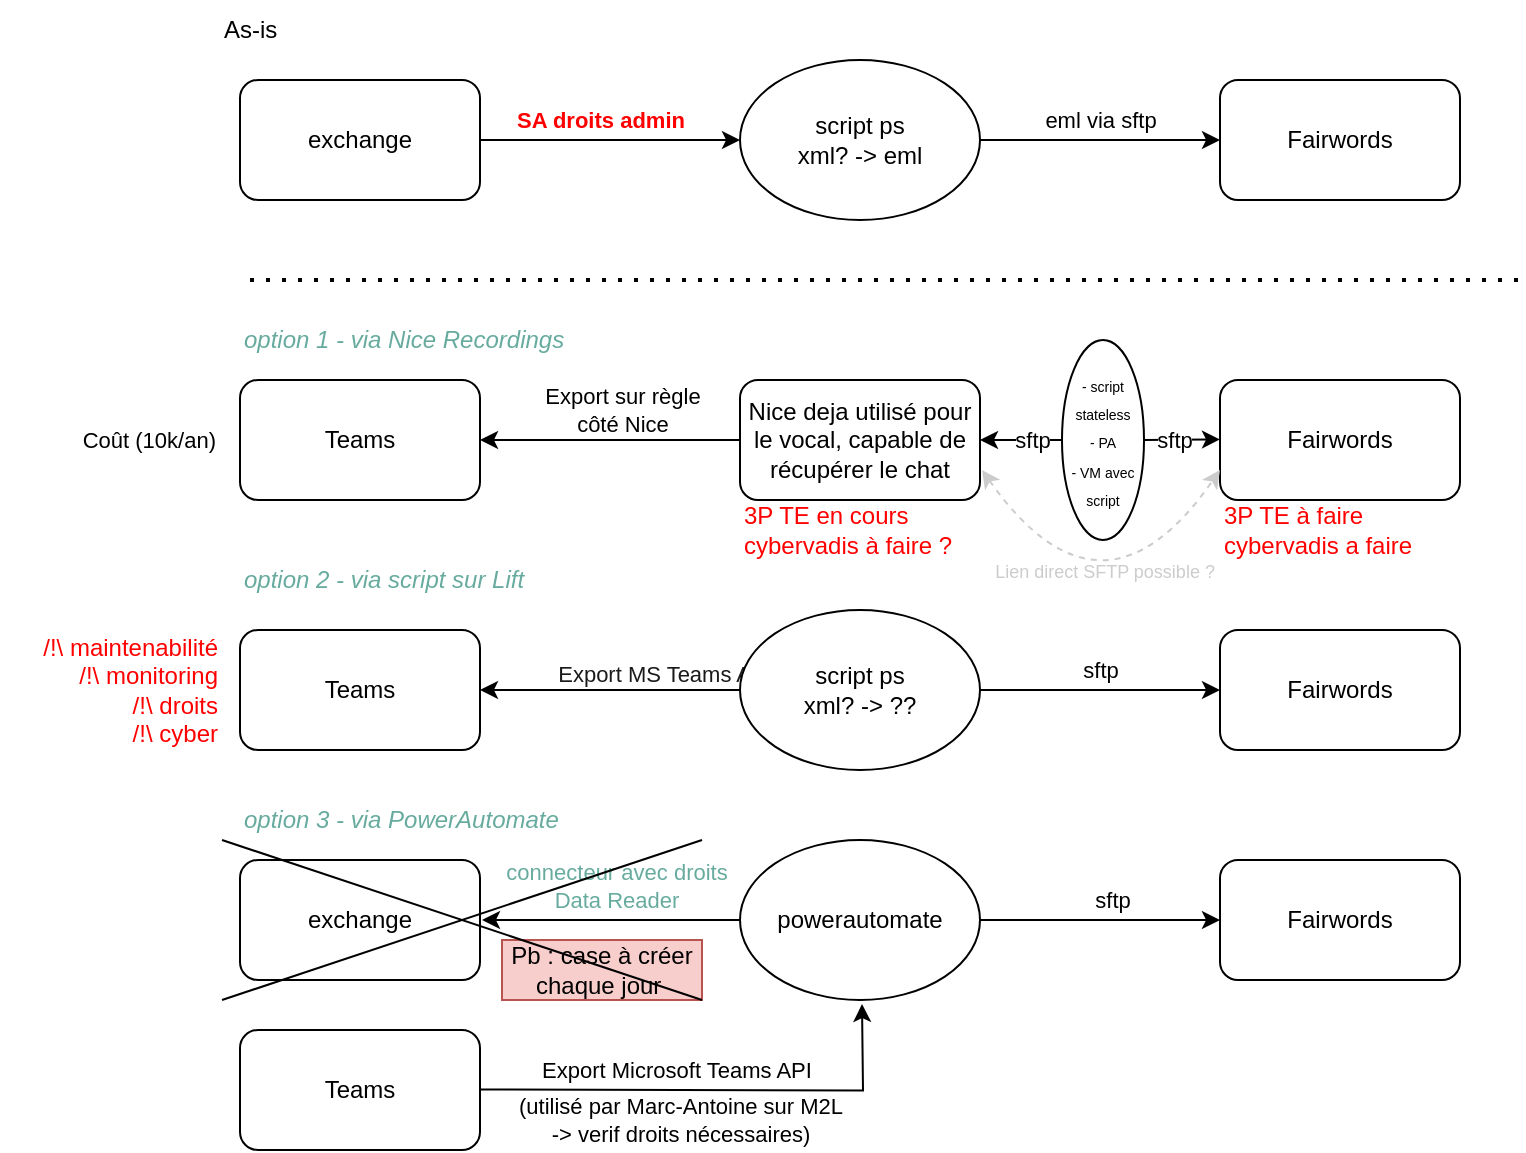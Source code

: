 <mxfile version="24.9.3">
  <diagram name="Page-1" id="-NQqGa7E1M3-6K60d0Gt">
    <mxGraphModel dx="1078" dy="527" grid="1" gridSize="10" guides="1" tooltips="1" connect="1" arrows="1" fold="1" page="1" pageScale="1" pageWidth="827" pageHeight="1169" math="0" shadow="0">
      <root>
        <mxCell id="0" />
        <mxCell id="1" parent="0" />
        <mxCell id="W6dLWdIMpy2pHT6UL7xk-37" style="edgeStyle=orthogonalEdgeStyle;rounded=0;orthogonalLoop=1;jettySize=auto;html=1;exitX=1;exitY=0.5;exitDx=0;exitDy=0;entryX=0;entryY=0.5;entryDx=0;entryDy=0;" parent="1" source="W6dLWdIMpy2pHT6UL7xk-39" target="W6dLWdIMpy2pHT6UL7xk-43" edge="1">
          <mxGeometry relative="1" as="geometry" />
        </mxCell>
        <mxCell id="W6dLWdIMpy2pHT6UL7xk-38" value="SA droits admin" style="edgeLabel;html=1;align=center;verticalAlign=middle;resizable=0;points=[];fontStyle=1;fontColor=#FF0000;" parent="W6dLWdIMpy2pHT6UL7xk-37" vertex="1" connectable="0">
          <mxGeometry x="-0.25" y="1" relative="1" as="geometry">
            <mxPoint x="11" y="-9" as="offset" />
          </mxGeometry>
        </mxCell>
        <mxCell id="W6dLWdIMpy2pHT6UL7xk-39" value="exchange" style="rounded=1;whiteSpace=wrap;html=1;" parent="1" vertex="1">
          <mxGeometry x="129" y="110" width="120" height="60" as="geometry" />
        </mxCell>
        <mxCell id="W6dLWdIMpy2pHT6UL7xk-40" value="Fairwords" style="rounded=1;whiteSpace=wrap;html=1;" parent="1" vertex="1">
          <mxGeometry x="619" y="110" width="120" height="60" as="geometry" />
        </mxCell>
        <mxCell id="W6dLWdIMpy2pHT6UL7xk-41" style="edgeStyle=orthogonalEdgeStyle;rounded=0;orthogonalLoop=1;jettySize=auto;html=1;exitX=1;exitY=0.5;exitDx=0;exitDy=0;entryX=0;entryY=0.5;entryDx=0;entryDy=0;" parent="1" source="W6dLWdIMpy2pHT6UL7xk-43" target="W6dLWdIMpy2pHT6UL7xk-40" edge="1">
          <mxGeometry relative="1" as="geometry" />
        </mxCell>
        <mxCell id="W6dLWdIMpy2pHT6UL7xk-42" value="eml via sftp" style="edgeLabel;html=1;align=center;verticalAlign=middle;resizable=0;points=[];" parent="W6dLWdIMpy2pHT6UL7xk-41" vertex="1" connectable="0">
          <mxGeometry x="-0.286" relative="1" as="geometry">
            <mxPoint x="17" y="-10" as="offset" />
          </mxGeometry>
        </mxCell>
        <mxCell id="W6dLWdIMpy2pHT6UL7xk-43" value="script ps&lt;div&gt;xml? -&amp;gt; eml&lt;/div&gt;" style="ellipse;whiteSpace=wrap;html=1;" parent="1" vertex="1">
          <mxGeometry x="379" y="100" width="120" height="80" as="geometry" />
        </mxCell>
        <mxCell id="W6dLWdIMpy2pHT6UL7xk-44" style="edgeStyle=orthogonalEdgeStyle;rounded=0;orthogonalLoop=1;jettySize=auto;html=1;entryX=1;entryY=0.5;entryDx=0;entryDy=0;endArrow=classic;endFill=1;exitX=0;exitY=0.5;exitDx=0;exitDy=0;" parent="1" source="W6dLWdIMpy2pHT6UL7xk-50" target="W6dLWdIMpy2pHT6UL7xk-46" edge="1">
          <mxGeometry relative="1" as="geometry">
            <mxPoint x="329" y="280" as="targetPoint" />
            <mxPoint x="350" y="310" as="sourcePoint" />
          </mxGeometry>
        </mxCell>
        <mxCell id="W6dLWdIMpy2pHT6UL7xk-45" value="Export sur règle&lt;div&gt;côté Nice&lt;/div&gt;" style="edgeLabel;html=1;align=center;verticalAlign=middle;resizable=0;points=[];" parent="W6dLWdIMpy2pHT6UL7xk-44" vertex="1" connectable="0">
          <mxGeometry x="-0.333" y="-2" relative="1" as="geometry">
            <mxPoint x="-16" y="-13" as="offset" />
          </mxGeometry>
        </mxCell>
        <mxCell id="W6dLWdIMpy2pHT6UL7xk-46" value="Teams" style="rounded=1;whiteSpace=wrap;html=1;" parent="1" vertex="1">
          <mxGeometry x="129" y="260" width="120" height="60" as="geometry" />
        </mxCell>
        <mxCell id="W6dLWdIMpy2pHT6UL7xk-47" value="Fairwords" style="rounded=1;whiteSpace=wrap;html=1;" parent="1" vertex="1">
          <mxGeometry x="619" y="260" width="120" height="60" as="geometry" />
        </mxCell>
        <mxCell id="W6dLWdIMpy2pHT6UL7xk-50" value="Nice deja utilisé pour le vocal, capable de récupérer le chat" style="rounded=1;whiteSpace=wrap;html=1;" parent="1" vertex="1">
          <mxGeometry x="379" y="260" width="120" height="60" as="geometry" />
        </mxCell>
        <mxCell id="W6dLWdIMpy2pHT6UL7xk-51" value="option 1 - via Nice Recordings" style="text;html=1;align=left;verticalAlign=middle;whiteSpace=wrap;rounded=0;fontColor=#67AB9F;fontStyle=2" parent="1" vertex="1">
          <mxGeometry x="129" y="225" width="191" height="30" as="geometry" />
        </mxCell>
        <mxCell id="W6dLWdIMpy2pHT6UL7xk-52" value="As-is" style="text;html=1;align=left;verticalAlign=middle;whiteSpace=wrap;rounded=0;" parent="1" vertex="1">
          <mxGeometry x="119" y="70" width="60" height="30" as="geometry" />
        </mxCell>
        <mxCell id="W6dLWdIMpy2pHT6UL7xk-57" value="option 2 - via script sur Lift" style="text;html=1;align=left;verticalAlign=middle;whiteSpace=wrap;rounded=0;fontColor=#67AB9F;fontStyle=2" parent="1" vertex="1">
          <mxGeometry x="129" y="345" width="431" height="30" as="geometry" />
        </mxCell>
        <mxCell id="W6dLWdIMpy2pHT6UL7xk-60" value="exchange" style="rounded=1;whiteSpace=wrap;html=1;" parent="1" vertex="1">
          <mxGeometry x="129" y="500" width="120" height="60" as="geometry" />
        </mxCell>
        <mxCell id="W6dLWdIMpy2pHT6UL7xk-58" style="edgeStyle=orthogonalEdgeStyle;rounded=0;orthogonalLoop=1;jettySize=auto;html=1;exitX=0;exitY=0.5;exitDx=0;exitDy=0;" parent="1" source="W6dLWdIMpy2pHT6UL7xk-65" edge="1">
          <mxGeometry relative="1" as="geometry">
            <mxPoint x="250" y="530" as="targetPoint" />
          </mxGeometry>
        </mxCell>
        <mxCell id="W6dLWdIMpy2pHT6UL7xk-59" value="connecteur avec droits&lt;div&gt;Data Reader&lt;/div&gt;" style="edgeLabel;html=1;align=center;verticalAlign=middle;resizable=0;points=[];fontColor=#67AB9F;" parent="W6dLWdIMpy2pHT6UL7xk-58" vertex="1" connectable="0">
          <mxGeometry x="-0.036" y="-1" relative="1" as="geometry">
            <mxPoint y="-16" as="offset" />
          </mxGeometry>
        </mxCell>
        <mxCell id="W6dLWdIMpy2pHT6UL7xk-61" value="Fairwords" style="rounded=1;whiteSpace=wrap;html=1;" parent="1" vertex="1">
          <mxGeometry x="619" y="500" width="120" height="60" as="geometry" />
        </mxCell>
        <mxCell id="W6dLWdIMpy2pHT6UL7xk-62" value="option 3 - via PowerAutomate" style="text;html=1;align=left;verticalAlign=middle;whiteSpace=wrap;rounded=0;fontColor=#67AB9F;fontStyle=2" parent="1" vertex="1">
          <mxGeometry x="129" y="465" width="220" height="30" as="geometry" />
        </mxCell>
        <mxCell id="W6dLWdIMpy2pHT6UL7xk-63" style="edgeStyle=orthogonalEdgeStyle;rounded=0;orthogonalLoop=1;jettySize=auto;html=1;entryX=0;entryY=0.5;entryDx=0;entryDy=0;" parent="1" source="W6dLWdIMpy2pHT6UL7xk-65" target="W6dLWdIMpy2pHT6UL7xk-61" edge="1">
          <mxGeometry relative="1" as="geometry" />
        </mxCell>
        <mxCell id="W6dLWdIMpy2pHT6UL7xk-64" value="sftp" style="edgeLabel;html=1;align=center;verticalAlign=middle;resizable=0;points=[];" parent="W6dLWdIMpy2pHT6UL7xk-63" vertex="1" connectable="0">
          <mxGeometry x="-0.077" y="-3" relative="1" as="geometry">
            <mxPoint x="10" y="-13" as="offset" />
          </mxGeometry>
        </mxCell>
        <mxCell id="W6dLWdIMpy2pHT6UL7xk-65" value="powerautomate" style="ellipse;whiteSpace=wrap;html=1;" parent="1" vertex="1">
          <mxGeometry x="379" y="490" width="120" height="80" as="geometry" />
        </mxCell>
        <mxCell id="W6dLWdIMpy2pHT6UL7xk-66" value="" style="endArrow=none;dashed=1;html=1;dashPattern=1 3;strokeWidth=2;rounded=0;" parent="1" edge="1">
          <mxGeometry width="50" height="50" relative="1" as="geometry">
            <mxPoint x="134" y="210" as="sourcePoint" />
            <mxPoint x="769" y="210" as="targetPoint" />
          </mxGeometry>
        </mxCell>
        <mxCell id="W6dLWdIMpy2pHT6UL7xk-69" value="3P TE en cours&lt;div&gt;cybervadis à faire ?&lt;/div&gt;" style="text;html=1;align=left;verticalAlign=middle;resizable=0;points=[];autosize=1;strokeColor=none;fillColor=none;fontColor=#FF0000;" parent="1" vertex="1">
          <mxGeometry x="379" y="315" width="130" height="40" as="geometry" />
        </mxCell>
        <mxCell id="W6dLWdIMpy2pHT6UL7xk-70" value="&lt;div style=&quot;&quot;&gt;&lt;span style=&quot;background-color: initial;&quot;&gt;3P TE à faire&lt;/span&gt;&lt;/div&gt;&lt;div&gt;cybervadis a faire&lt;/div&gt;" style="text;html=1;align=left;verticalAlign=middle;resizable=0;points=[];autosize=1;strokeColor=none;fillColor=none;fontColor=#FF0000;" parent="1" vertex="1">
          <mxGeometry x="619" y="315" width="120" height="40" as="geometry" />
        </mxCell>
        <mxCell id="Kl5dcTFvaQ_aIkHCbyx2-1" value="Pb : case à créer chaque jour&amp;nbsp;" style="text;html=1;align=center;verticalAlign=middle;whiteSpace=wrap;rounded=0;fillColor=#f8cecc;strokeColor=#b85450;" parent="1" vertex="1">
          <mxGeometry x="260" y="540" width="100" height="30" as="geometry" />
        </mxCell>
        <mxCell id="Kl5dcTFvaQ_aIkHCbyx2-2" value="Teams" style="rounded=1;whiteSpace=wrap;html=1;" parent="1" vertex="1">
          <mxGeometry x="129" y="585" width="120" height="60" as="geometry" />
        </mxCell>
        <mxCell id="Kl5dcTFvaQ_aIkHCbyx2-3" style="edgeStyle=orthogonalEdgeStyle;rounded=0;orthogonalLoop=1;jettySize=auto;html=1;exitX=1;exitY=0.5;exitDx=0;exitDy=0;" parent="1" edge="1">
          <mxGeometry relative="1" as="geometry">
            <mxPoint x="440" y="572" as="targetPoint" />
            <mxPoint x="249" y="614.71" as="sourcePoint" />
          </mxGeometry>
        </mxCell>
        <mxCell id="Kl5dcTFvaQ_aIkHCbyx2-4" value="Export Microsoft Teams API" style="edgeLabel;html=1;align=center;verticalAlign=middle;resizable=0;points=[];" parent="Kl5dcTFvaQ_aIkHCbyx2-3" vertex="1" connectable="0">
          <mxGeometry x="-0.333" y="-2" relative="1" as="geometry">
            <mxPoint x="19" y="-12" as="offset" />
          </mxGeometry>
        </mxCell>
        <mxCell id="Kl5dcTFvaQ_aIkHCbyx2-5" value="" style="endArrow=none;html=1;rounded=0;" parent="1" edge="1">
          <mxGeometry width="50" height="50" relative="1" as="geometry">
            <mxPoint x="120" y="570" as="sourcePoint" />
            <mxPoint x="360" y="490" as="targetPoint" />
          </mxGeometry>
        </mxCell>
        <mxCell id="Kl5dcTFvaQ_aIkHCbyx2-7" value="" style="endArrow=none;html=1;rounded=0;entryX=1;entryY=1;entryDx=0;entryDy=0;" parent="1" target="Kl5dcTFvaQ_aIkHCbyx2-1" edge="1">
          <mxGeometry width="50" height="50" relative="1" as="geometry">
            <mxPoint x="120" y="490" as="sourcePoint" />
            <mxPoint x="360" y="580" as="targetPoint" />
          </mxGeometry>
        </mxCell>
        <mxCell id="Kl5dcTFvaQ_aIkHCbyx2-9" value="&lt;div&gt;&lt;span style=&quot;background-color: initial;&quot;&gt;Coût (10k/an)&lt;/span&gt;&lt;/div&gt;" style="text;html=1;align=right;verticalAlign=middle;whiteSpace=wrap;rounded=0;fillColor=none;strokeColor=none;fontSize=11;" parent="1" vertex="1">
          <mxGeometry x="19" y="275" width="100" height="30" as="geometry" />
        </mxCell>
        <mxCell id="Kl5dcTFvaQ_aIkHCbyx2-10" value="(utilisé par Marc-Antoine sur M2L&lt;div&gt;-&amp;gt; verif droits nécessaires)&lt;/div&gt;" style="edgeLabel;html=1;align=center;verticalAlign=middle;resizable=0;points=[];" parent="1" vertex="1" connectable="0">
          <mxGeometry x="349.0" y="630.002" as="geometry" />
        </mxCell>
        <mxCell id="Kl5dcTFvaQ_aIkHCbyx2-11" style="edgeStyle=orthogonalEdgeStyle;rounded=0;orthogonalLoop=1;jettySize=auto;html=1;exitX=0;exitY=0.5;exitDx=0;exitDy=0;entryX=1;entryY=0.5;entryDx=0;entryDy=0;" parent="1" source="Kl5dcTFvaQ_aIkHCbyx2-17" target="Kl5dcTFvaQ_aIkHCbyx2-13" edge="1">
          <mxGeometry relative="1" as="geometry">
            <mxPoint x="260" y="430" as="targetPoint" />
          </mxGeometry>
        </mxCell>
        <mxCell id="Kl5dcTFvaQ_aIkHCbyx2-12" value="Export MS Teams API" style="edgeLabel;html=1;align=center;verticalAlign=middle;resizable=0;points=[];fontStyle=0;fontColor=#1A1A1A;" parent="Kl5dcTFvaQ_aIkHCbyx2-11" vertex="1" connectable="0">
          <mxGeometry x="-0.25" y="1" relative="1" as="geometry">
            <mxPoint x="11" y="-9" as="offset" />
          </mxGeometry>
        </mxCell>
        <mxCell id="Kl5dcTFvaQ_aIkHCbyx2-13" value="Teams" style="rounded=1;whiteSpace=wrap;html=1;" parent="1" vertex="1">
          <mxGeometry x="129" y="385" width="120" height="60" as="geometry" />
        </mxCell>
        <mxCell id="Kl5dcTFvaQ_aIkHCbyx2-14" value="Fairwords" style="rounded=1;whiteSpace=wrap;html=1;" parent="1" vertex="1">
          <mxGeometry x="619" y="385" width="120" height="60" as="geometry" />
        </mxCell>
        <mxCell id="Kl5dcTFvaQ_aIkHCbyx2-15" style="edgeStyle=orthogonalEdgeStyle;rounded=0;orthogonalLoop=1;jettySize=auto;html=1;exitX=1;exitY=0.5;exitDx=0;exitDy=0;entryX=0;entryY=0.5;entryDx=0;entryDy=0;" parent="1" source="Kl5dcTFvaQ_aIkHCbyx2-17" target="Kl5dcTFvaQ_aIkHCbyx2-14" edge="1">
          <mxGeometry relative="1" as="geometry" />
        </mxCell>
        <mxCell id="Kl5dcTFvaQ_aIkHCbyx2-16" value="sftp" style="edgeLabel;html=1;align=center;verticalAlign=middle;resizable=0;points=[];" parent="Kl5dcTFvaQ_aIkHCbyx2-15" vertex="1" connectable="0">
          <mxGeometry x="-0.286" relative="1" as="geometry">
            <mxPoint x="17" y="-10" as="offset" />
          </mxGeometry>
        </mxCell>
        <mxCell id="Kl5dcTFvaQ_aIkHCbyx2-17" value="script ps&lt;div&gt;xml? -&amp;gt; ??&lt;/div&gt;" style="ellipse;whiteSpace=wrap;html=1;" parent="1" vertex="1">
          <mxGeometry x="379" y="375" width="120" height="80" as="geometry" />
        </mxCell>
        <mxCell id="ZaO8XwR1f2GL6hS0XXBj-1" value="/!\ maintenabilité&lt;div&gt;/!\ monitoring&lt;br&gt;&lt;div&gt;&lt;span style=&quot;background-color: initial;&quot;&gt;/!\&lt;/span&gt;&lt;span style=&quot;background-color: initial;&quot;&gt;&amp;nbsp;&lt;/span&gt;droits&lt;/div&gt;&lt;div style=&quot;&quot;&gt;&lt;span style=&quot;background-color: initial;&quot;&gt;/!\&lt;/span&gt;&lt;span style=&quot;background-color: initial;&quot;&gt;&amp;nbsp;&lt;/span&gt;cyber&lt;/div&gt;&lt;/div&gt;" style="text;html=1;align=right;verticalAlign=middle;resizable=0;points=[];autosize=1;strokeColor=none;fillColor=none;fontColor=#FF0000;" vertex="1" parent="1">
          <mxGeometry x="9" y="380" width="110" height="70" as="geometry" />
        </mxCell>
        <mxCell id="ZaO8XwR1f2GL6hS0XXBj-2" value="&lt;font style=&quot;font-size: 7px;&quot;&gt;- script stateless&lt;/font&gt;&lt;div&gt;&lt;font style=&quot;font-size: 7px;&quot;&gt;- PA&lt;/font&gt;&lt;/div&gt;&lt;div&gt;&lt;font style=&quot;font-size: 7px;&quot;&gt;- VM avec script&lt;/font&gt;&lt;/div&gt;" style="ellipse;whiteSpace=wrap;html=1;" vertex="1" parent="1">
          <mxGeometry x="540" y="240" width="41" height="100" as="geometry" />
        </mxCell>
        <mxCell id="ZaO8XwR1f2GL6hS0XXBj-3" value="" style="endArrow=classic;html=1;rounded=0;entryX=0;entryY=0.5;entryDx=0;entryDy=0;exitX=0;exitY=0.5;exitDx=0;exitDy=0;" edge="1" parent="1" source="ZaO8XwR1f2GL6hS0XXBj-2">
          <mxGeometry width="50" height="50" relative="1" as="geometry">
            <mxPoint x="420" y="425" as="sourcePoint" />
            <mxPoint x="499" y="290" as="targetPoint" />
          </mxGeometry>
        </mxCell>
        <mxCell id="ZaO8XwR1f2GL6hS0XXBj-5" value="sftp" style="edgeLabel;html=1;align=center;verticalAlign=middle;resizable=0;points=[];" vertex="1" connectable="0" parent="ZaO8XwR1f2GL6hS0XXBj-3">
          <mxGeometry x="-0.268" relative="1" as="geometry">
            <mxPoint as="offset" />
          </mxGeometry>
        </mxCell>
        <mxCell id="ZaO8XwR1f2GL6hS0XXBj-4" value="" style="endArrow=classic;html=1;rounded=0;entryX=0;entryY=0.5;entryDx=0;entryDy=0;exitX=1;exitY=0.5;exitDx=0;exitDy=0;" edge="1" parent="1" source="ZaO8XwR1f2GL6hS0XXBj-2">
          <mxGeometry width="50" height="50" relative="1" as="geometry">
            <mxPoint x="578" y="289.71" as="sourcePoint" />
            <mxPoint x="619" y="289.71" as="targetPoint" />
          </mxGeometry>
        </mxCell>
        <mxCell id="ZaO8XwR1f2GL6hS0XXBj-6" value="sftp" style="edgeLabel;html=1;align=center;verticalAlign=middle;resizable=0;points=[];" vertex="1" connectable="0" parent="ZaO8XwR1f2GL6hS0XXBj-4">
          <mxGeometry x="-0.225" relative="1" as="geometry">
            <mxPoint as="offset" />
          </mxGeometry>
        </mxCell>
        <mxCell id="ZaO8XwR1f2GL6hS0XXBj-8" value="" style="curved=1;endArrow=classic;html=1;rounded=0;entryX=0;entryY=0.75;entryDx=0;entryDy=0;exitX=0;exitY=0.75;exitDx=0;exitDy=0;strokeColor=#CCCCCC;dashed=1;startArrow=classic;startFill=1;" edge="1" parent="1" target="W6dLWdIMpy2pHT6UL7xk-47">
          <mxGeometry width="50" height="50" relative="1" as="geometry">
            <mxPoint x="500" y="305" as="sourcePoint" />
            <mxPoint x="420" y="440" as="targetPoint" />
            <Array as="points">
              <mxPoint x="560" y="390" />
            </Array>
          </mxGeometry>
        </mxCell>
        <mxCell id="ZaO8XwR1f2GL6hS0XXBj-9" value="&lt;font style=&quot;font-size: 9px;&quot;&gt;Lien direct SFTP possible ?&lt;/font&gt;" style="edgeLabel;html=1;align=center;verticalAlign=middle;resizable=0;points=[];labelBackgroundColor=none;fontColor=#CCCCCC;" vertex="1" connectable="0" parent="ZaO8XwR1f2GL6hS0XXBj-8">
          <mxGeometry x="0.44" y="12" relative="1" as="geometry">
            <mxPoint x="-15" y="9" as="offset" />
          </mxGeometry>
        </mxCell>
      </root>
    </mxGraphModel>
  </diagram>
</mxfile>
